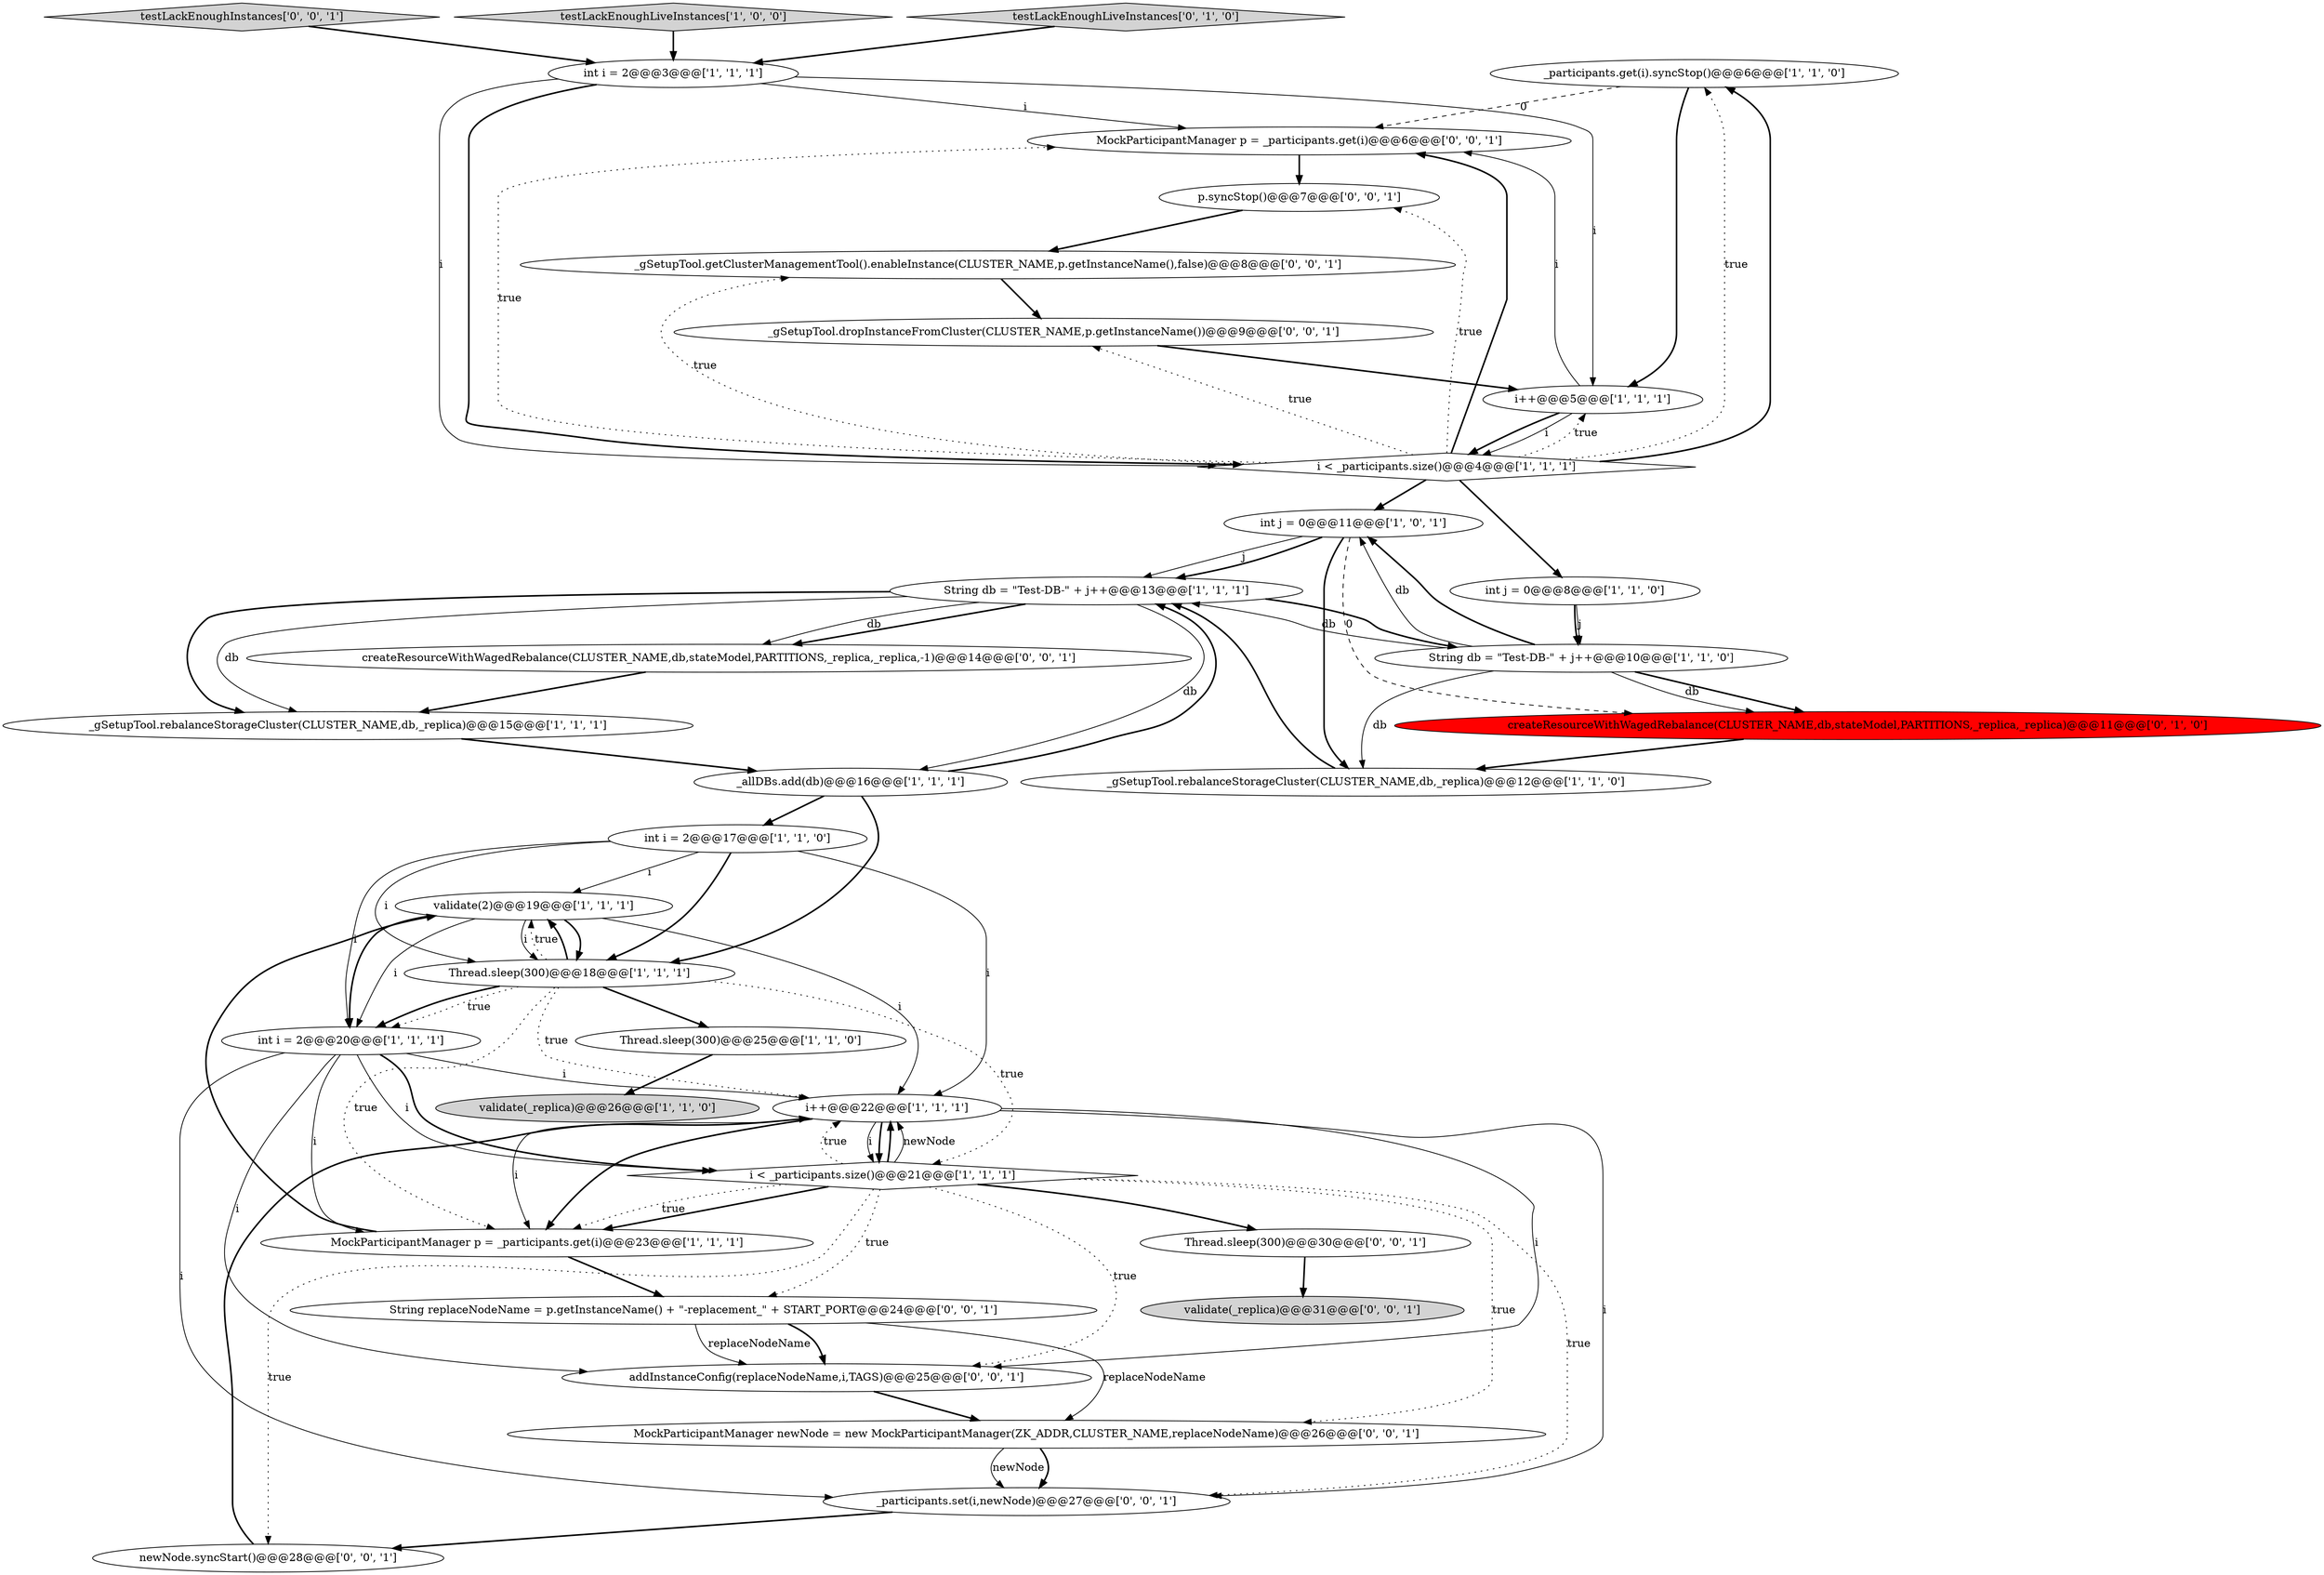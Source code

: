 digraph {
14 [style = filled, label = "_participants.get(i).syncStop()@@@6@@@['1', '1', '0']", fillcolor = white, shape = ellipse image = "AAA0AAABBB1BBB"];
28 [style = filled, label = "MockParticipantManager p = _participants.get(i)@@@6@@@['0', '0', '1']", fillcolor = white, shape = ellipse image = "AAA0AAABBB3BBB"];
33 [style = filled, label = "testLackEnoughInstances['0', '0', '1']", fillcolor = lightgray, shape = diamond image = "AAA0AAABBB3BBB"];
32 [style = filled, label = "createResourceWithWagedRebalance(CLUSTER_NAME,db,stateModel,PARTITIONS,_replica,_replica,-1)@@@14@@@['0', '0', '1']", fillcolor = white, shape = ellipse image = "AAA0AAABBB3BBB"];
10 [style = filled, label = "String db = \"Test-DB-\" + j++@@@10@@@['1', '1', '0']", fillcolor = white, shape = ellipse image = "AAA0AAABBB1BBB"];
13 [style = filled, label = "testLackEnoughLiveInstances['1', '0', '0']", fillcolor = lightgray, shape = diamond image = "AAA0AAABBB1BBB"];
25 [style = filled, label = "MockParticipantManager newNode = new MockParticipantManager(ZK_ADDR,CLUSTER_NAME,replaceNodeName)@@@26@@@['0', '0', '1']", fillcolor = white, shape = ellipse image = "AAA0AAABBB3BBB"];
29 [style = filled, label = "validate(_replica)@@@31@@@['0', '0', '1']", fillcolor = lightgray, shape = ellipse image = "AAA0AAABBB3BBB"];
8 [style = filled, label = "validate(2)@@@19@@@['1', '1', '1']", fillcolor = white, shape = ellipse image = "AAA0AAABBB1BBB"];
6 [style = filled, label = "int i = 2@@@17@@@['1', '1', '0']", fillcolor = white, shape = ellipse image = "AAA0AAABBB1BBB"];
34 [style = filled, label = "addInstanceConfig(replaceNodeName,i,TAGS)@@@25@@@['0', '0', '1']", fillcolor = white, shape = ellipse image = "AAA0AAABBB3BBB"];
9 [style = filled, label = "_gSetupTool.rebalanceStorageCluster(CLUSTER_NAME,db,_replica)@@@15@@@['1', '1', '1']", fillcolor = white, shape = ellipse image = "AAA0AAABBB1BBB"];
35 [style = filled, label = "_gSetupTool.getClusterManagementTool().enableInstance(CLUSTER_NAME,p.getInstanceName(),false)@@@8@@@['0', '0', '1']", fillcolor = white, shape = ellipse image = "AAA0AAABBB3BBB"];
12 [style = filled, label = "_allDBs.add(db)@@@16@@@['1', '1', '1']", fillcolor = white, shape = ellipse image = "AAA0AAABBB1BBB"];
22 [style = filled, label = "testLackEnoughLiveInstances['0', '1', '0']", fillcolor = lightgray, shape = diamond image = "AAA0AAABBB2BBB"];
0 [style = filled, label = "int j = 0@@@8@@@['1', '1', '0']", fillcolor = white, shape = ellipse image = "AAA0AAABBB1BBB"];
19 [style = filled, label = "String db = \"Test-DB-\" + j++@@@13@@@['1', '1', '1']", fillcolor = white, shape = ellipse image = "AAA0AAABBB1BBB"];
1 [style = filled, label = "i < _participants.size()@@@21@@@['1', '1', '1']", fillcolor = white, shape = diamond image = "AAA0AAABBB1BBB"];
4 [style = filled, label = "Thread.sleep(300)@@@25@@@['1', '1', '0']", fillcolor = white, shape = ellipse image = "AAA0AAABBB1BBB"];
20 [style = filled, label = "int i = 2@@@3@@@['1', '1', '1']", fillcolor = white, shape = ellipse image = "AAA0AAABBB1BBB"];
16 [style = filled, label = "MockParticipantManager p = _participants.get(i)@@@23@@@['1', '1', '1']", fillcolor = white, shape = ellipse image = "AAA0AAABBB1BBB"];
5 [style = filled, label = "i < _participants.size()@@@4@@@['1', '1', '1']", fillcolor = white, shape = diamond image = "AAA0AAABBB1BBB"];
23 [style = filled, label = "Thread.sleep(300)@@@30@@@['0', '0', '1']", fillcolor = white, shape = ellipse image = "AAA0AAABBB3BBB"];
31 [style = filled, label = "String replaceNodeName = p.getInstanceName() + \"-replacement_\" + START_PORT@@@24@@@['0', '0', '1']", fillcolor = white, shape = ellipse image = "AAA0AAABBB3BBB"];
27 [style = filled, label = "_participants.set(i,newNode)@@@27@@@['0', '0', '1']", fillcolor = white, shape = ellipse image = "AAA0AAABBB3BBB"];
15 [style = filled, label = "i++@@@22@@@['1', '1', '1']", fillcolor = white, shape = ellipse image = "AAA0AAABBB1BBB"];
21 [style = filled, label = "createResourceWithWagedRebalance(CLUSTER_NAME,db,stateModel,PARTITIONS,_replica,_replica)@@@11@@@['0', '1', '0']", fillcolor = red, shape = ellipse image = "AAA1AAABBB2BBB"];
30 [style = filled, label = "p.syncStop()@@@7@@@['0', '0', '1']", fillcolor = white, shape = ellipse image = "AAA0AAABBB3BBB"];
2 [style = filled, label = "validate(_replica)@@@26@@@['1', '1', '0']", fillcolor = lightgray, shape = ellipse image = "AAA0AAABBB1BBB"];
17 [style = filled, label = "int i = 2@@@20@@@['1', '1', '1']", fillcolor = white, shape = ellipse image = "AAA0AAABBB1BBB"];
26 [style = filled, label = "_gSetupTool.dropInstanceFromCluster(CLUSTER_NAME,p.getInstanceName())@@@9@@@['0', '0', '1']", fillcolor = white, shape = ellipse image = "AAA0AAABBB3BBB"];
11 [style = filled, label = "Thread.sleep(300)@@@18@@@['1', '1', '1']", fillcolor = white, shape = ellipse image = "AAA0AAABBB1BBB"];
24 [style = filled, label = "newNode.syncStart()@@@28@@@['0', '0', '1']", fillcolor = white, shape = ellipse image = "AAA0AAABBB3BBB"];
7 [style = filled, label = "_gSetupTool.rebalanceStorageCluster(CLUSTER_NAME,db,_replica)@@@12@@@['1', '1', '0']", fillcolor = white, shape = ellipse image = "AAA0AAABBB1BBB"];
3 [style = filled, label = "int j = 0@@@11@@@['1', '0', '1']", fillcolor = white, shape = ellipse image = "AAA0AAABBB1BBB"];
18 [style = filled, label = "i++@@@5@@@['1', '1', '1']", fillcolor = white, shape = ellipse image = "AAA0AAABBB1BBB"];
5->3 [style = bold, label=""];
3->19 [style = solid, label="j"];
5->18 [style = dotted, label="true"];
8->15 [style = solid, label="i"];
11->1 [style = dotted, label="true"];
10->7 [style = solid, label="db"];
1->31 [style = dotted, label="true"];
10->3 [style = solid, label="db"];
5->28 [style = bold, label=""];
1->23 [style = bold, label=""];
1->34 [style = dotted, label="true"];
23->29 [style = bold, label=""];
17->15 [style = solid, label="i"];
3->19 [style = bold, label=""];
5->0 [style = bold, label=""];
19->9 [style = bold, label=""];
15->16 [style = solid, label="i"];
6->11 [style = bold, label=""];
11->8 [style = dotted, label="true"];
11->15 [style = dotted, label="true"];
31->25 [style = solid, label="replaceNodeName"];
8->11 [style = bold, label=""];
10->19 [style = solid, label="db"];
1->27 [style = dotted, label="true"];
8->11 [style = solid, label="i"];
1->15 [style = solid, label="newNode"];
28->30 [style = bold, label=""];
3->21 [style = dashed, label="0"];
12->11 [style = bold, label=""];
31->34 [style = solid, label="replaceNodeName"];
4->2 [style = bold, label=""];
10->21 [style = bold, label=""];
8->17 [style = bold, label=""];
25->27 [style = bold, label=""];
19->12 [style = solid, label="db"];
22->20 [style = bold, label=""];
3->7 [style = bold, label=""];
15->27 [style = solid, label="i"];
1->16 [style = bold, label=""];
1->15 [style = dotted, label="true"];
11->16 [style = dotted, label="true"];
21->7 [style = bold, label=""];
11->17 [style = bold, label=""];
11->8 [style = bold, label=""];
14->18 [style = bold, label=""];
5->26 [style = dotted, label="true"];
5->30 [style = dotted, label="true"];
6->15 [style = solid, label="i"];
15->34 [style = solid, label="i"];
17->1 [style = bold, label=""];
16->8 [style = bold, label=""];
14->28 [style = dashed, label="0"];
11->4 [style = bold, label=""];
11->17 [style = dotted, label="true"];
19->10 [style = bold, label=""];
31->34 [style = bold, label=""];
18->5 [style = solid, label="i"];
15->1 [style = solid, label="i"];
32->9 [style = bold, label=""];
5->35 [style = dotted, label="true"];
19->32 [style = bold, label=""];
30->35 [style = bold, label=""];
16->31 [style = bold, label=""];
27->24 [style = bold, label=""];
1->16 [style = dotted, label="true"];
9->12 [style = bold, label=""];
7->19 [style = bold, label=""];
35->26 [style = bold, label=""];
5->28 [style = dotted, label="true"];
17->27 [style = solid, label="i"];
8->17 [style = solid, label="i"];
24->15 [style = bold, label=""];
15->1 [style = bold, label=""];
5->14 [style = dotted, label="true"];
20->5 [style = solid, label="i"];
20->28 [style = solid, label="i"];
34->25 [style = bold, label=""];
1->25 [style = dotted, label="true"];
33->20 [style = bold, label=""];
17->34 [style = solid, label="i"];
1->15 [style = bold, label=""];
1->24 [style = dotted, label="true"];
10->3 [style = bold, label=""];
5->14 [style = bold, label=""];
15->16 [style = bold, label=""];
12->6 [style = bold, label=""];
6->8 [style = solid, label="i"];
19->32 [style = solid, label="db"];
20->5 [style = bold, label=""];
20->18 [style = solid, label="i"];
19->9 [style = solid, label="db"];
0->10 [style = solid, label="j"];
0->10 [style = bold, label=""];
17->16 [style = solid, label="i"];
17->1 [style = solid, label="i"];
6->11 [style = solid, label="i"];
6->17 [style = solid, label="i"];
18->5 [style = bold, label=""];
18->28 [style = solid, label="i"];
10->21 [style = solid, label="db"];
25->27 [style = solid, label="newNode"];
12->19 [style = bold, label=""];
26->18 [style = bold, label=""];
13->20 [style = bold, label=""];
}
